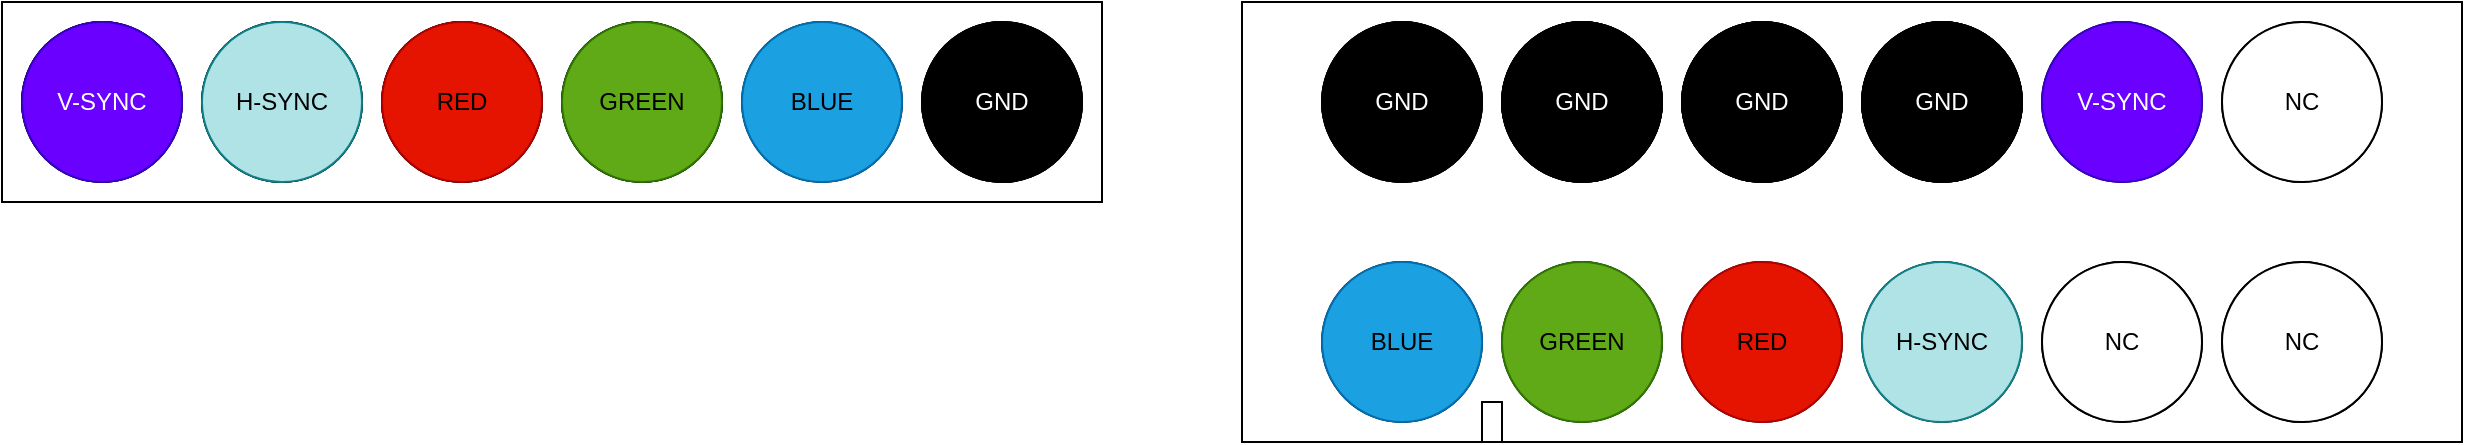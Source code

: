 <mxfile>
    <diagram id="lGDpkZlDJcZoAkzYa7RZ" name="Page-1">
        <mxGraphModel dx="2447" dy="763" grid="1" gridSize="10" guides="1" tooltips="1" connect="1" arrows="1" fold="1" page="1" pageScale="1" pageWidth="850" pageHeight="1100" math="0" shadow="0">
            <root>
                <mxCell id="0"/>
                <mxCell id="1" parent="0"/>
                <mxCell id="83" value="" style="rounded=0;whiteSpace=wrap;html=1;" vertex="1" parent="1">
                    <mxGeometry x="-550" y="800" width="550" height="100" as="geometry"/>
                </mxCell>
                <mxCell id="17" value="" style="rounded=0;whiteSpace=wrap;html=1;" parent="1" vertex="1">
                    <mxGeometry x="70" y="800" width="610" height="220" as="geometry"/>
                </mxCell>
                <mxCell id="18" value="gnd" style="ellipse;whiteSpace=wrap;html=1;" parent="1" vertex="1">
                    <mxGeometry x="110" y="810" width="80" height="80" as="geometry"/>
                </mxCell>
                <mxCell id="19" value="BLUE" style="ellipse;whiteSpace=wrap;html=1;" parent="1" vertex="1">
                    <mxGeometry x="110" y="930" width="80" height="80" as="geometry"/>
                </mxCell>
                <mxCell id="20" value="gnd" style="ellipse;whiteSpace=wrap;html=1;" parent="1" vertex="1">
                    <mxGeometry x="200" y="810" width="80" height="80" as="geometry"/>
                </mxCell>
                <mxCell id="21" value="green" style="ellipse;whiteSpace=wrap;html=1;" parent="1" vertex="1">
                    <mxGeometry x="200" y="930" width="80" height="80" as="geometry"/>
                </mxCell>
                <mxCell id="22" value="gnd" style="ellipse;whiteSpace=wrap;html=1;" parent="1" vertex="1">
                    <mxGeometry x="290" y="810" width="80" height="80" as="geometry"/>
                </mxCell>
                <mxCell id="23" value="red" style="ellipse;whiteSpace=wrap;html=1;" parent="1" vertex="1">
                    <mxGeometry x="290" y="930" width="80" height="80" as="geometry"/>
                </mxCell>
                <mxCell id="24" value="gnd" style="ellipse;whiteSpace=wrap;html=1;" parent="1" vertex="1">
                    <mxGeometry x="380" y="810" width="80" height="80" as="geometry"/>
                </mxCell>
                <mxCell id="25" value="hsync" style="ellipse;whiteSpace=wrap;html=1;" parent="1" vertex="1">
                    <mxGeometry x="380" y="930" width="80" height="80" as="geometry"/>
                </mxCell>
                <mxCell id="26" value="Vsync" style="ellipse;whiteSpace=wrap;html=1;" parent="1" vertex="1">
                    <mxGeometry x="470" y="810" width="80" height="80" as="geometry"/>
                </mxCell>
                <mxCell id="27" value="" style="ellipse;whiteSpace=wrap;html=1;" parent="1" vertex="1">
                    <mxGeometry x="470" y="930" width="80" height="80" as="geometry"/>
                </mxCell>
                <mxCell id="28" value="" style="ellipse;whiteSpace=wrap;html=1;" parent="1" vertex="1">
                    <mxGeometry x="560" y="810" width="80" height="80" as="geometry"/>
                </mxCell>
                <mxCell id="29" value="" style="ellipse;whiteSpace=wrap;html=1;" parent="1" vertex="1">
                    <mxGeometry x="560" y="930" width="80" height="80" as="geometry"/>
                </mxCell>
                <mxCell id="30" value="" style="rounded=0;whiteSpace=wrap;html=1;" parent="1" vertex="1">
                    <mxGeometry x="190" y="1000" width="10" height="20" as="geometry"/>
                </mxCell>
                <mxCell id="31" value="gnd" style="ellipse;whiteSpace=wrap;html=1;" parent="1" vertex="1">
                    <mxGeometry x="-90" y="810" width="80" height="80" as="geometry"/>
                </mxCell>
                <mxCell id="32" value="Vsync" style="ellipse;whiteSpace=wrap;html=1;" parent="1" vertex="1">
                    <mxGeometry x="-540" y="810" width="80" height="80" as="geometry"/>
                </mxCell>
                <mxCell id="33" value="BLUE" style="ellipse;whiteSpace=wrap;html=1;" parent="1" vertex="1">
                    <mxGeometry x="-180" y="810" width="80" height="80" as="geometry"/>
                </mxCell>
                <mxCell id="34" value="green" style="ellipse;whiteSpace=wrap;html=1;" parent="1" vertex="1">
                    <mxGeometry x="-270" y="810" width="80" height="80" as="geometry"/>
                </mxCell>
                <mxCell id="35" value="red" style="ellipse;whiteSpace=wrap;html=1;" parent="1" vertex="1">
                    <mxGeometry x="-360" y="810" width="80" height="80" as="geometry"/>
                </mxCell>
                <mxCell id="36" value="hsync" style="ellipse;whiteSpace=wrap;html=1;" parent="1" vertex="1">
                    <mxGeometry x="-450" y="810" width="80" height="80" as="geometry"/>
                </mxCell>
                <mxCell id="50" value="GND" style="ellipse;whiteSpace=wrap;html=1;" vertex="1" parent="1">
                    <mxGeometry x="110" y="810" width="80" height="80" as="geometry"/>
                </mxCell>
                <mxCell id="51" value="GND" style="ellipse;whiteSpace=wrap;html=1;fontStyle=1" vertex="1" parent="1">
                    <mxGeometry x="200" y="810" width="80" height="80" as="geometry"/>
                </mxCell>
                <mxCell id="52" value="GND" style="ellipse;whiteSpace=wrap;html=1;" vertex="1" parent="1">
                    <mxGeometry x="290" y="810" width="80" height="80" as="geometry"/>
                </mxCell>
                <mxCell id="53" value="GND" style="ellipse;whiteSpace=wrap;html=1;" vertex="1" parent="1">
                    <mxGeometry x="380" y="810" width="80" height="80" as="geometry"/>
                </mxCell>
                <mxCell id="54" value="GND" style="ellipse;whiteSpace=wrap;html=1;fillColor=#000000;fontColor=#FFFFFF;" vertex="1" parent="1">
                    <mxGeometry x="110" y="810" width="80" height="80" as="geometry"/>
                </mxCell>
                <mxCell id="55" value="BLUE" style="ellipse;whiteSpace=wrap;html=1;fillColor=#1ba1e2;fontColor=#000000;strokeColor=#006EAF;" vertex="1" parent="1">
                    <mxGeometry x="110" y="930" width="80" height="80" as="geometry"/>
                </mxCell>
                <mxCell id="56" value="GND" style="ellipse;whiteSpace=wrap;html=1;" vertex="1" parent="1">
                    <mxGeometry x="200" y="810" width="80" height="80" as="geometry"/>
                </mxCell>
                <mxCell id="57" value="GREEN" style="ellipse;whiteSpace=wrap;html=1;fillColor=#60a917;fontColor=#000000;strokeColor=#2D7600;" vertex="1" parent="1">
                    <mxGeometry x="200" y="930" width="80" height="80" as="geometry"/>
                </mxCell>
                <mxCell id="58" value="GND" style="ellipse;whiteSpace=wrap;html=1;" vertex="1" parent="1">
                    <mxGeometry x="290" y="810" width="80" height="80" as="geometry"/>
                </mxCell>
                <mxCell id="59" value="RED" style="ellipse;whiteSpace=wrap;html=1;fillColor=#e51400;fontColor=#000000;strokeColor=#B20000;" vertex="1" parent="1">
                    <mxGeometry x="290" y="930" width="80" height="80" as="geometry"/>
                </mxCell>
                <mxCell id="60" value="GND" style="ellipse;whiteSpace=wrap;html=1;" vertex="1" parent="1">
                    <mxGeometry x="380" y="810" width="80" height="80" as="geometry"/>
                </mxCell>
                <mxCell id="61" value="H-SYNC" style="ellipse;whiteSpace=wrap;html=1;fillColor=#b0e3e6;strokeColor=#0e8088;fontColor=#000000;" vertex="1" parent="1">
                    <mxGeometry x="380" y="930" width="80" height="80" as="geometry"/>
                </mxCell>
                <mxCell id="62" value="V-SYNC" style="ellipse;whiteSpace=wrap;html=1;fillColor=#6a00ff;fontColor=#FFFFFF;strokeColor=#3700CC;" vertex="1" parent="1">
                    <mxGeometry x="470" y="810" width="80" height="80" as="geometry"/>
                </mxCell>
                <mxCell id="63" value="NC" style="ellipse;whiteSpace=wrap;html=1;" vertex="1" parent="1">
                    <mxGeometry x="470" y="930" width="80" height="80" as="geometry"/>
                </mxCell>
                <mxCell id="64" value="NC" style="ellipse;whiteSpace=wrap;html=1;" vertex="1" parent="1">
                    <mxGeometry x="560" y="810" width="80" height="80" as="geometry"/>
                </mxCell>
                <mxCell id="65" value="NC" style="ellipse;whiteSpace=wrap;html=1;" vertex="1" parent="1">
                    <mxGeometry x="560" y="930" width="80" height="80" as="geometry"/>
                </mxCell>
                <mxCell id="66" value="" style="rounded=0;whiteSpace=wrap;html=1;" vertex="1" parent="1">
                    <mxGeometry x="190" y="1000" width="10" height="20" as="geometry"/>
                </mxCell>
                <mxCell id="67" value="V-SYNC" style="ellipse;whiteSpace=wrap;html=1;" vertex="1" parent="1">
                    <mxGeometry x="-540" y="810" width="80" height="80" as="geometry"/>
                </mxCell>
                <mxCell id="68" value="H-SYNC" style="ellipse;whiteSpace=wrap;html=1;" vertex="1" parent="1">
                    <mxGeometry x="-450" y="810" width="80" height="80" as="geometry"/>
                </mxCell>
                <mxCell id="69" value="RED" style="ellipse;whiteSpace=wrap;html=1;" vertex="1" parent="1">
                    <mxGeometry x="-360" y="810" width="80" height="80" as="geometry"/>
                </mxCell>
                <mxCell id="70" value="GREEN" style="ellipse;whiteSpace=wrap;html=1;" vertex="1" parent="1">
                    <mxGeometry x="-270" y="810" width="80" height="80" as="geometry"/>
                </mxCell>
                <mxCell id="71" value="GND" style="ellipse;whiteSpace=wrap;html=1;" vertex="1" parent="1">
                    <mxGeometry x="-90" y="810" width="80" height="80" as="geometry"/>
                </mxCell>
                <mxCell id="73" value="GND" style="ellipse;whiteSpace=wrap;html=1;fillColor=#000000;fontColor=#FFFFFF;" vertex="1" parent="1">
                    <mxGeometry x="200" y="810" width="80" height="80" as="geometry"/>
                </mxCell>
                <mxCell id="74" value="GND" style="ellipse;whiteSpace=wrap;html=1;fillColor=#000000;fontColor=#FFFFFF;" vertex="1" parent="1">
                    <mxGeometry x="290" y="810" width="80" height="80" as="geometry"/>
                </mxCell>
                <mxCell id="75" value="GND" style="ellipse;whiteSpace=wrap;html=1;fillColor=#000000;fontColor=#FFFFFF;" vertex="1" parent="1">
                    <mxGeometry x="380" y="810" width="80" height="80" as="geometry"/>
                </mxCell>
                <mxCell id="77" value="V-SYNC" style="ellipse;whiteSpace=wrap;html=1;fillColor=#6a00ff;fontColor=#FFFFFF;strokeColor=#3700CC;" vertex="1" parent="1">
                    <mxGeometry x="-540" y="810" width="80" height="80" as="geometry"/>
                </mxCell>
                <mxCell id="78" value="H-SYNC" style="ellipse;whiteSpace=wrap;html=1;fillColor=#b0e3e6;strokeColor=#0e8088;fontColor=#000000;" vertex="1" parent="1">
                    <mxGeometry x="-450" y="810" width="80" height="80" as="geometry"/>
                </mxCell>
                <mxCell id="79" value="RED" style="ellipse;whiteSpace=wrap;html=1;fillColor=#e51400;fontColor=#000000;strokeColor=#B20000;" vertex="1" parent="1">
                    <mxGeometry x="-360" y="810" width="80" height="80" as="geometry"/>
                </mxCell>
                <mxCell id="80" value="GREEN" style="ellipse;whiteSpace=wrap;html=1;fillColor=#60a917;fontColor=#000000;strokeColor=#2D7600;" vertex="1" parent="1">
                    <mxGeometry x="-270" y="810" width="80" height="80" as="geometry"/>
                </mxCell>
                <mxCell id="81" value="BLUE" style="ellipse;whiteSpace=wrap;html=1;fillColor=#1ba1e2;fontColor=#000000;strokeColor=#006EAF;" vertex="1" parent="1">
                    <mxGeometry x="-180" y="810" width="80" height="80" as="geometry"/>
                </mxCell>
                <mxCell id="82" value="GND" style="ellipse;whiteSpace=wrap;html=1;fillColor=#000000;fontColor=#FFFFFF;" vertex="1" parent="1">
                    <mxGeometry x="-90" y="810" width="80" height="80" as="geometry"/>
                </mxCell>
            </root>
        </mxGraphModel>
    </diagram>
</mxfile>